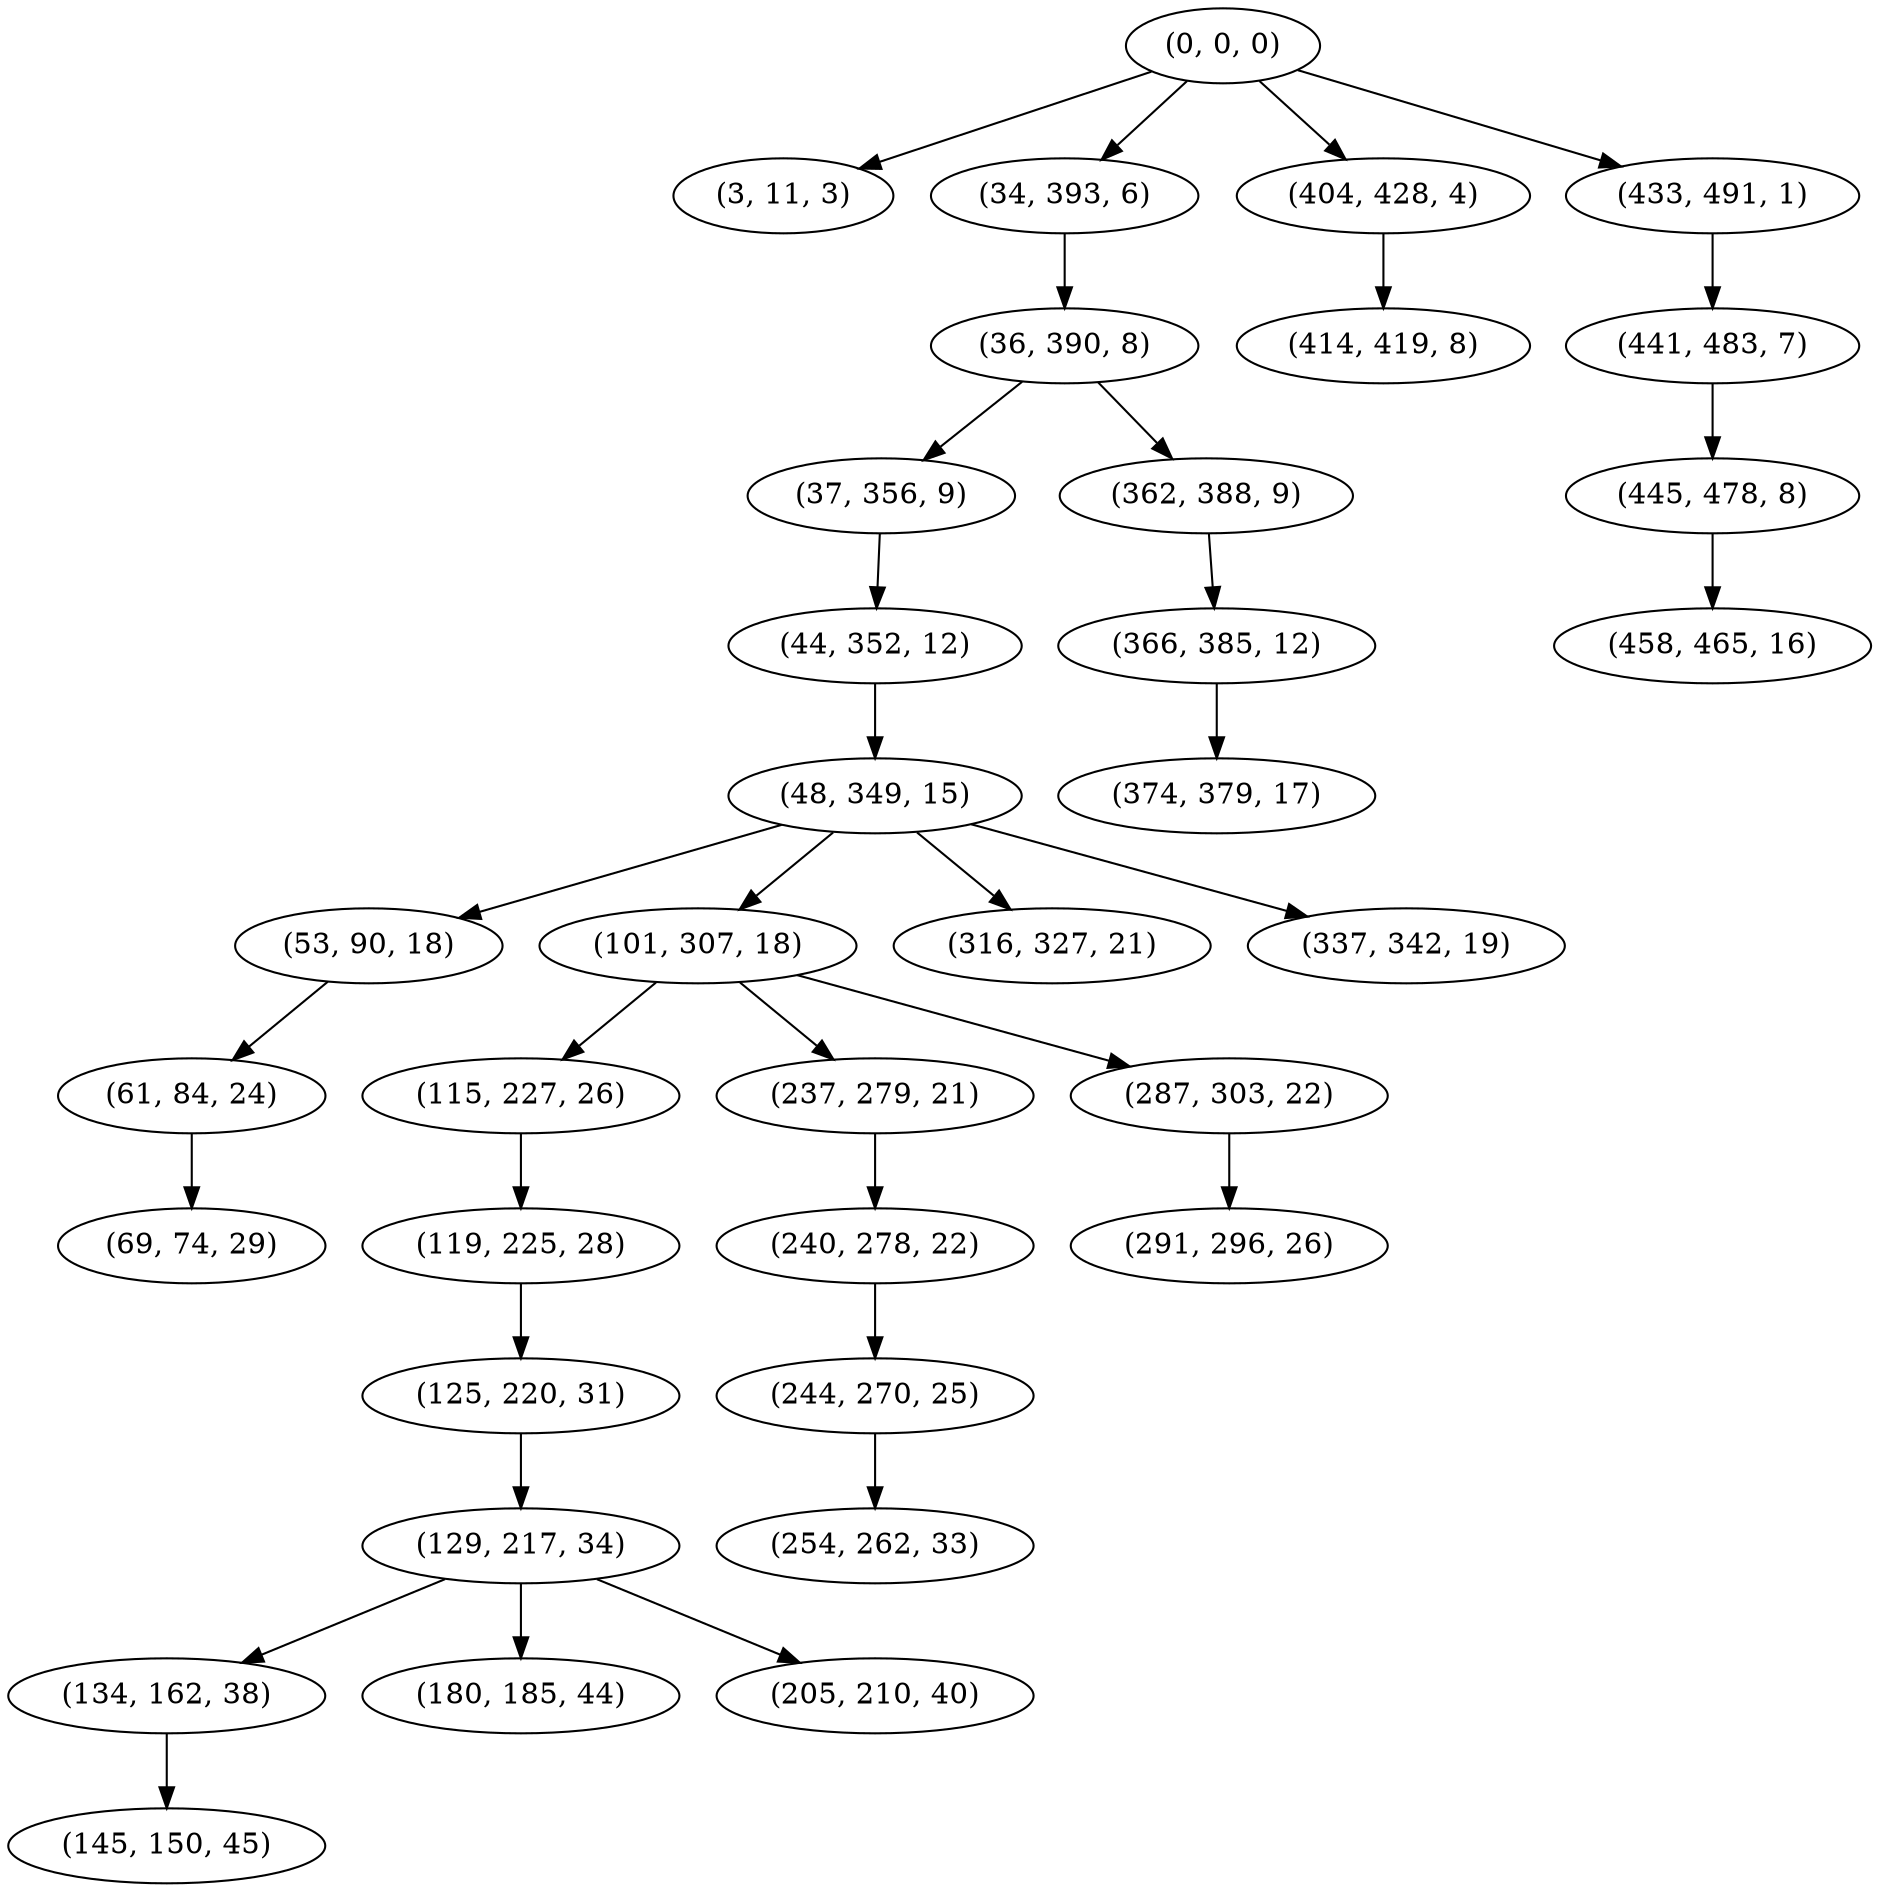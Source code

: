 digraph tree {
    "(0, 0, 0)";
    "(3, 11, 3)";
    "(34, 393, 6)";
    "(36, 390, 8)";
    "(37, 356, 9)";
    "(44, 352, 12)";
    "(48, 349, 15)";
    "(53, 90, 18)";
    "(61, 84, 24)";
    "(69, 74, 29)";
    "(101, 307, 18)";
    "(115, 227, 26)";
    "(119, 225, 28)";
    "(125, 220, 31)";
    "(129, 217, 34)";
    "(134, 162, 38)";
    "(145, 150, 45)";
    "(180, 185, 44)";
    "(205, 210, 40)";
    "(237, 279, 21)";
    "(240, 278, 22)";
    "(244, 270, 25)";
    "(254, 262, 33)";
    "(287, 303, 22)";
    "(291, 296, 26)";
    "(316, 327, 21)";
    "(337, 342, 19)";
    "(362, 388, 9)";
    "(366, 385, 12)";
    "(374, 379, 17)";
    "(404, 428, 4)";
    "(414, 419, 8)";
    "(433, 491, 1)";
    "(441, 483, 7)";
    "(445, 478, 8)";
    "(458, 465, 16)";
    "(0, 0, 0)" -> "(3, 11, 3)";
    "(0, 0, 0)" -> "(34, 393, 6)";
    "(0, 0, 0)" -> "(404, 428, 4)";
    "(0, 0, 0)" -> "(433, 491, 1)";
    "(34, 393, 6)" -> "(36, 390, 8)";
    "(36, 390, 8)" -> "(37, 356, 9)";
    "(36, 390, 8)" -> "(362, 388, 9)";
    "(37, 356, 9)" -> "(44, 352, 12)";
    "(44, 352, 12)" -> "(48, 349, 15)";
    "(48, 349, 15)" -> "(53, 90, 18)";
    "(48, 349, 15)" -> "(101, 307, 18)";
    "(48, 349, 15)" -> "(316, 327, 21)";
    "(48, 349, 15)" -> "(337, 342, 19)";
    "(53, 90, 18)" -> "(61, 84, 24)";
    "(61, 84, 24)" -> "(69, 74, 29)";
    "(101, 307, 18)" -> "(115, 227, 26)";
    "(101, 307, 18)" -> "(237, 279, 21)";
    "(101, 307, 18)" -> "(287, 303, 22)";
    "(115, 227, 26)" -> "(119, 225, 28)";
    "(119, 225, 28)" -> "(125, 220, 31)";
    "(125, 220, 31)" -> "(129, 217, 34)";
    "(129, 217, 34)" -> "(134, 162, 38)";
    "(129, 217, 34)" -> "(180, 185, 44)";
    "(129, 217, 34)" -> "(205, 210, 40)";
    "(134, 162, 38)" -> "(145, 150, 45)";
    "(237, 279, 21)" -> "(240, 278, 22)";
    "(240, 278, 22)" -> "(244, 270, 25)";
    "(244, 270, 25)" -> "(254, 262, 33)";
    "(287, 303, 22)" -> "(291, 296, 26)";
    "(362, 388, 9)" -> "(366, 385, 12)";
    "(366, 385, 12)" -> "(374, 379, 17)";
    "(404, 428, 4)" -> "(414, 419, 8)";
    "(433, 491, 1)" -> "(441, 483, 7)";
    "(441, 483, 7)" -> "(445, 478, 8)";
    "(445, 478, 8)" -> "(458, 465, 16)";
}

